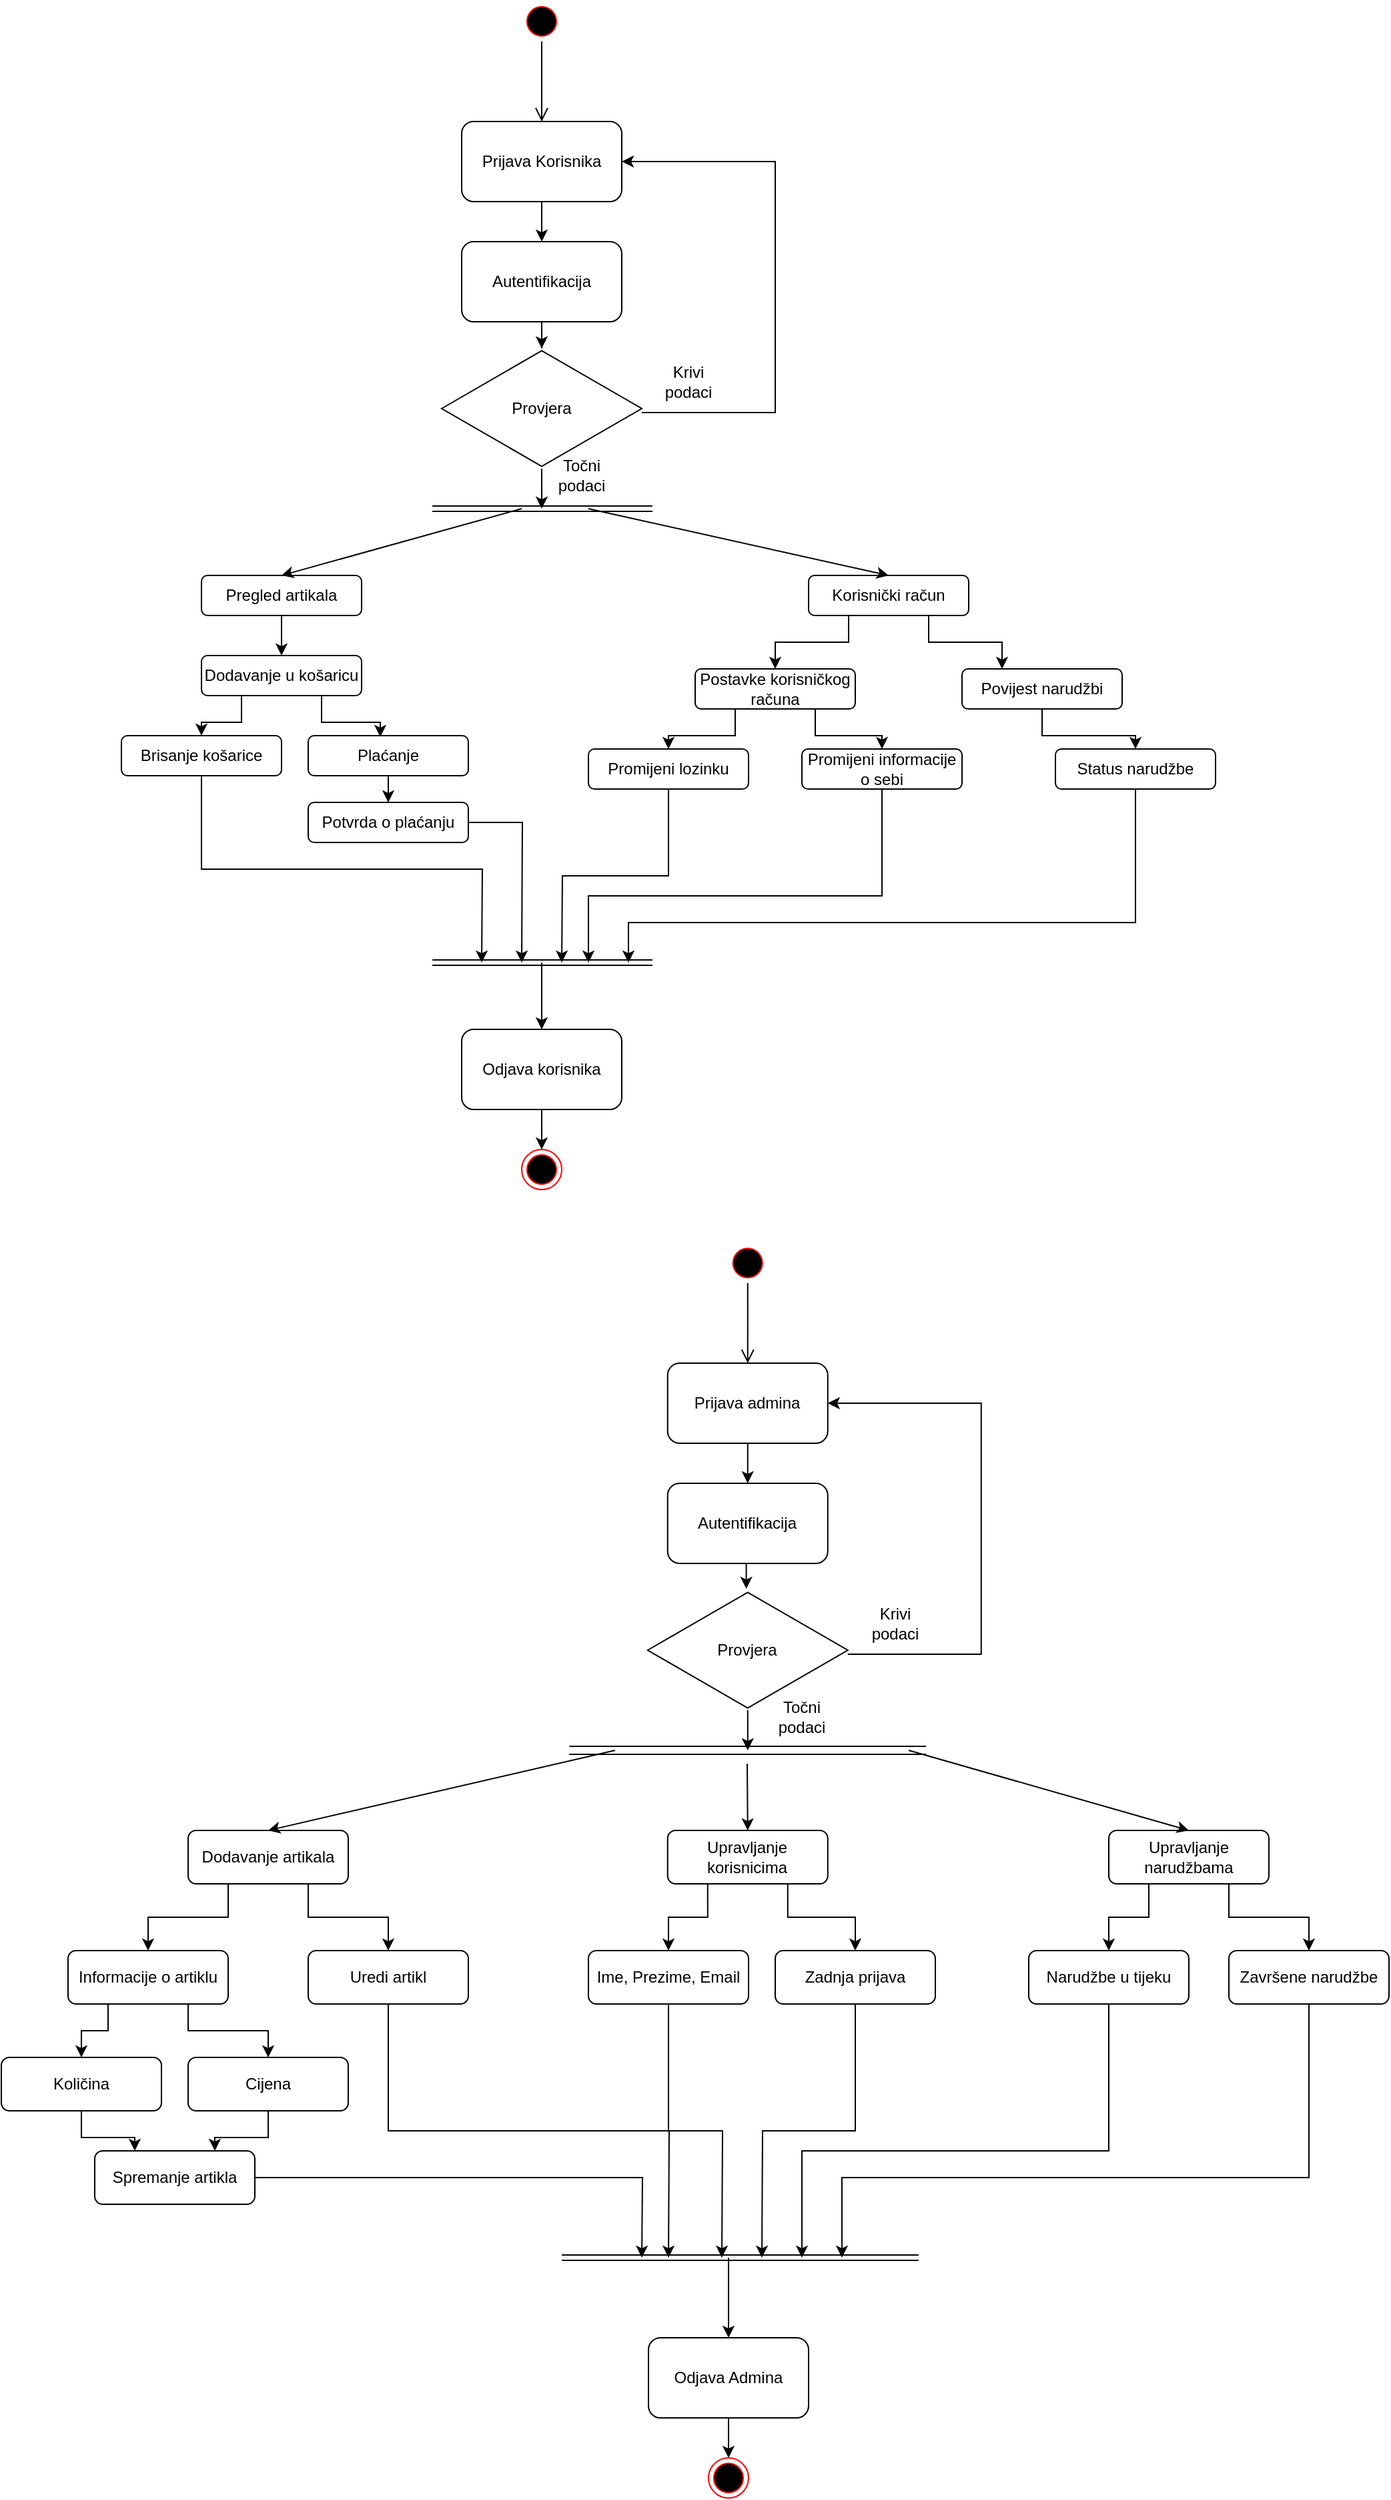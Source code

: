 <mxfile version="16.1.2" type="device"><diagram id="oGXKtCSlVpldQuZwX9SO" name="Page-1"><mxGraphModel dx="1422" dy="762" grid="1" gridSize="10" guides="1" tooltips="1" connect="1" arrows="1" fold="1" page="1" pageScale="1" pageWidth="850" pageHeight="1100" math="0" shadow="0"><root><mxCell id="0"/><mxCell id="1" parent="0"/><mxCell id="KqaZGTaEqpyRRrYp0W_E-1" value="" style="ellipse;html=1;shape=startState;fillColor=#000000;strokeColor=#ff0000;" vertex="1" parent="1"><mxGeometry x="410" y="90" width="30" height="30" as="geometry"/></mxCell><mxCell id="KqaZGTaEqpyRRrYp0W_E-2" value="" style="edgeStyle=orthogonalEdgeStyle;html=1;verticalAlign=bottom;endArrow=open;endSize=8;strokeColor=#030001;rounded=0;" edge="1" source="KqaZGTaEqpyRRrYp0W_E-1" parent="1"><mxGeometry relative="1" as="geometry"><mxPoint x="425" y="180" as="targetPoint"/></mxGeometry></mxCell><mxCell id="KqaZGTaEqpyRRrYp0W_E-86" style="edgeStyle=orthogonalEdgeStyle;rounded=0;orthogonalLoop=1;jettySize=auto;html=1;exitX=0.5;exitY=1;exitDx=0;exitDy=0;entryX=0.5;entryY=0;entryDx=0;entryDy=0;strokeColor=#030001;" edge="1" parent="1" source="KqaZGTaEqpyRRrYp0W_E-4" target="KqaZGTaEqpyRRrYp0W_E-5"><mxGeometry relative="1" as="geometry"/></mxCell><mxCell id="KqaZGTaEqpyRRrYp0W_E-4" value="Prijava Korisnika" style="rounded=1;whiteSpace=wrap;html=1;" vertex="1" parent="1"><mxGeometry x="365" y="180" width="120" height="60" as="geometry"/></mxCell><mxCell id="KqaZGTaEqpyRRrYp0W_E-87" style="edgeStyle=orthogonalEdgeStyle;rounded=0;orthogonalLoop=1;jettySize=auto;html=1;exitX=0.5;exitY=1;exitDx=0;exitDy=0;strokeColor=#030001;" edge="1" parent="1" source="KqaZGTaEqpyRRrYp0W_E-5" target="KqaZGTaEqpyRRrYp0W_E-6"><mxGeometry relative="1" as="geometry"/></mxCell><mxCell id="KqaZGTaEqpyRRrYp0W_E-5" value="Autentifikacija" style="rounded=1;whiteSpace=wrap;html=1;" vertex="1" parent="1"><mxGeometry x="365" y="270" width="120" height="60" as="geometry"/></mxCell><mxCell id="KqaZGTaEqpyRRrYp0W_E-85" style="edgeStyle=orthogonalEdgeStyle;rounded=0;orthogonalLoop=1;jettySize=auto;html=1;strokeColor=#030001;" edge="1" parent="1" source="KqaZGTaEqpyRRrYp0W_E-6"><mxGeometry relative="1" as="geometry"><mxPoint x="425" y="470" as="targetPoint"/></mxGeometry></mxCell><mxCell id="KqaZGTaEqpyRRrYp0W_E-6" value="Provjera" style="html=1;whiteSpace=wrap;aspect=fixed;shape=isoRectangle;" vertex="1" parent="1"><mxGeometry x="350" y="350" width="150" height="90" as="geometry"/></mxCell><mxCell id="KqaZGTaEqpyRRrYp0W_E-7" value="" style="endArrow=classic;html=1;rounded=0;strokeColor=#030001;exitX=1;exitY=0.533;exitDx=0;exitDy=0;exitPerimeter=0;entryX=1;entryY=0.5;entryDx=0;entryDy=0;" edge="1" parent="1" source="KqaZGTaEqpyRRrYp0W_E-6" target="KqaZGTaEqpyRRrYp0W_E-4"><mxGeometry width="50" height="50" relative="1" as="geometry"><mxPoint x="530" y="390" as="sourcePoint"/><mxPoint x="580" y="340" as="targetPoint"/><Array as="points"><mxPoint x="600" y="398"/><mxPoint x="600" y="210"/></Array></mxGeometry></mxCell><mxCell id="KqaZGTaEqpyRRrYp0W_E-8" value="" style="shape=link;html=1;rounded=0;strokeColor=#030001;" edge="1" parent="1"><mxGeometry width="100" relative="1" as="geometry"><mxPoint x="343" y="470" as="sourcePoint"/><mxPoint x="508" y="470" as="targetPoint"/></mxGeometry></mxCell><mxCell id="KqaZGTaEqpyRRrYp0W_E-23" style="edgeStyle=orthogonalEdgeStyle;rounded=0;orthogonalLoop=1;jettySize=auto;html=1;exitX=0.5;exitY=1;exitDx=0;exitDy=0;entryX=0.5;entryY=0;entryDx=0;entryDy=0;strokeColor=#030001;" edge="1" parent="1" source="KqaZGTaEqpyRRrYp0W_E-9" target="KqaZGTaEqpyRRrYp0W_E-10"><mxGeometry relative="1" as="geometry"/></mxCell><mxCell id="KqaZGTaEqpyRRrYp0W_E-9" value="Pregled artikala" style="rounded=1;whiteSpace=wrap;html=1;" vertex="1" parent="1"><mxGeometry x="170" y="520" width="120" height="30" as="geometry"/></mxCell><mxCell id="KqaZGTaEqpyRRrYp0W_E-24" style="edgeStyle=orthogonalEdgeStyle;rounded=0;orthogonalLoop=1;jettySize=auto;html=1;strokeColor=#030001;exitX=0.25;exitY=1;exitDx=0;exitDy=0;" edge="1" parent="1" source="KqaZGTaEqpyRRrYp0W_E-10" target="KqaZGTaEqpyRRrYp0W_E-11"><mxGeometry relative="1" as="geometry"/></mxCell><mxCell id="KqaZGTaEqpyRRrYp0W_E-25" style="edgeStyle=orthogonalEdgeStyle;rounded=0;orthogonalLoop=1;jettySize=auto;html=1;exitX=0.75;exitY=1;exitDx=0;exitDy=0;entryX=0.45;entryY=0.033;entryDx=0;entryDy=0;entryPerimeter=0;strokeColor=#030001;" edge="1" parent="1" source="KqaZGTaEqpyRRrYp0W_E-10" target="KqaZGTaEqpyRRrYp0W_E-20"><mxGeometry relative="1" as="geometry"/></mxCell><mxCell id="KqaZGTaEqpyRRrYp0W_E-10" value="Dodavanje u košaricu" style="rounded=1;whiteSpace=wrap;html=1;" vertex="1" parent="1"><mxGeometry x="170" y="580" width="120" height="30" as="geometry"/></mxCell><mxCell id="KqaZGTaEqpyRRrYp0W_E-35" style="edgeStyle=orthogonalEdgeStyle;rounded=0;orthogonalLoop=1;jettySize=auto;html=1;exitX=0.5;exitY=1;exitDx=0;exitDy=0;strokeColor=#030001;" edge="1" parent="1" source="KqaZGTaEqpyRRrYp0W_E-11"><mxGeometry relative="1" as="geometry"><mxPoint x="380" y="810" as="targetPoint"/></mxGeometry></mxCell><mxCell id="KqaZGTaEqpyRRrYp0W_E-11" value="Brisanje košarice" style="rounded=1;whiteSpace=wrap;html=1;" vertex="1" parent="1"><mxGeometry x="110" y="640" width="120" height="30" as="geometry"/></mxCell><mxCell id="KqaZGTaEqpyRRrYp0W_E-38" style="edgeStyle=orthogonalEdgeStyle;rounded=0;orthogonalLoop=1;jettySize=auto;html=1;exitX=0.5;exitY=1;exitDx=0;exitDy=0;strokeColor=#030001;" edge="1" parent="1" source="KqaZGTaEqpyRRrYp0W_E-12"><mxGeometry relative="1" as="geometry"><mxPoint x="440" y="810" as="targetPoint"/></mxGeometry></mxCell><mxCell id="KqaZGTaEqpyRRrYp0W_E-12" value="Promijeni lozinku" style="rounded=1;whiteSpace=wrap;html=1;" vertex="1" parent="1"><mxGeometry x="460" y="650" width="120" height="30" as="geometry"/></mxCell><mxCell id="KqaZGTaEqpyRRrYp0W_E-39" style="edgeStyle=orthogonalEdgeStyle;rounded=0;orthogonalLoop=1;jettySize=auto;html=1;exitX=0.5;exitY=1;exitDx=0;exitDy=0;strokeColor=#030001;" edge="1" parent="1" source="KqaZGTaEqpyRRrYp0W_E-13"><mxGeometry relative="1" as="geometry"><mxPoint x="460" y="810" as="targetPoint"/><Array as="points"><mxPoint x="680" y="760"/><mxPoint x="460" y="760"/></Array></mxGeometry></mxCell><mxCell id="KqaZGTaEqpyRRrYp0W_E-13" value="Promijeni informacije o sebi" style="rounded=1;whiteSpace=wrap;html=1;" vertex="1" parent="1"><mxGeometry x="620" y="650" width="120" height="30" as="geometry"/></mxCell><mxCell id="KqaZGTaEqpyRRrYp0W_E-40" style="edgeStyle=orthogonalEdgeStyle;rounded=0;orthogonalLoop=1;jettySize=auto;html=1;exitX=0.5;exitY=1;exitDx=0;exitDy=0;strokeColor=#030001;" edge="1" parent="1" source="KqaZGTaEqpyRRrYp0W_E-14"><mxGeometry relative="1" as="geometry"><mxPoint x="490" y="810" as="targetPoint"/><Array as="points"><mxPoint x="870" y="780"/><mxPoint x="490" y="780"/></Array></mxGeometry></mxCell><mxCell id="KqaZGTaEqpyRRrYp0W_E-14" value="Status narudžbe" style="rounded=1;whiteSpace=wrap;html=1;" vertex="1" parent="1"><mxGeometry x="810" y="650" width="120" height="30" as="geometry"/></mxCell><mxCell id="KqaZGTaEqpyRRrYp0W_E-29" style="edgeStyle=orthogonalEdgeStyle;rounded=0;orthogonalLoop=1;jettySize=auto;html=1;exitX=0.25;exitY=1;exitDx=0;exitDy=0;entryX=0.5;entryY=0;entryDx=0;entryDy=0;strokeColor=#030001;" edge="1" parent="1" source="KqaZGTaEqpyRRrYp0W_E-15" target="KqaZGTaEqpyRRrYp0W_E-19"><mxGeometry relative="1" as="geometry"/></mxCell><mxCell id="KqaZGTaEqpyRRrYp0W_E-30" style="edgeStyle=orthogonalEdgeStyle;rounded=0;orthogonalLoop=1;jettySize=auto;html=1;exitX=0.75;exitY=1;exitDx=0;exitDy=0;entryX=0.25;entryY=0;entryDx=0;entryDy=0;strokeColor=#030001;" edge="1" parent="1" source="KqaZGTaEqpyRRrYp0W_E-15" target="KqaZGTaEqpyRRrYp0W_E-18"><mxGeometry relative="1" as="geometry"/></mxCell><mxCell id="KqaZGTaEqpyRRrYp0W_E-15" value="Korisnički račun" style="rounded=1;whiteSpace=wrap;html=1;" vertex="1" parent="1"><mxGeometry x="625" y="520" width="120" height="30" as="geometry"/></mxCell><mxCell id="KqaZGTaEqpyRRrYp0W_E-33" style="edgeStyle=orthogonalEdgeStyle;rounded=0;orthogonalLoop=1;jettySize=auto;html=1;exitX=0.5;exitY=1;exitDx=0;exitDy=0;entryX=0.5;entryY=0;entryDx=0;entryDy=0;strokeColor=#030001;" edge="1" parent="1" source="KqaZGTaEqpyRRrYp0W_E-18" target="KqaZGTaEqpyRRrYp0W_E-14"><mxGeometry relative="1" as="geometry"/></mxCell><mxCell id="KqaZGTaEqpyRRrYp0W_E-18" value="Povijest narudžbi" style="rounded=1;whiteSpace=wrap;html=1;" vertex="1" parent="1"><mxGeometry x="740" y="590" width="120" height="30" as="geometry"/></mxCell><mxCell id="KqaZGTaEqpyRRrYp0W_E-31" style="edgeStyle=orthogonalEdgeStyle;rounded=0;orthogonalLoop=1;jettySize=auto;html=1;exitX=0.25;exitY=1;exitDx=0;exitDy=0;entryX=0.5;entryY=0;entryDx=0;entryDy=0;strokeColor=#030001;" edge="1" parent="1" source="KqaZGTaEqpyRRrYp0W_E-19" target="KqaZGTaEqpyRRrYp0W_E-12"><mxGeometry relative="1" as="geometry"/></mxCell><mxCell id="KqaZGTaEqpyRRrYp0W_E-32" style="edgeStyle=orthogonalEdgeStyle;rounded=0;orthogonalLoop=1;jettySize=auto;html=1;exitX=0.75;exitY=1;exitDx=0;exitDy=0;entryX=0.5;entryY=0;entryDx=0;entryDy=0;strokeColor=#030001;" edge="1" parent="1" source="KqaZGTaEqpyRRrYp0W_E-19" target="KqaZGTaEqpyRRrYp0W_E-13"><mxGeometry relative="1" as="geometry"/></mxCell><mxCell id="KqaZGTaEqpyRRrYp0W_E-19" value="Postavke korisničkog računa" style="rounded=1;whiteSpace=wrap;html=1;" vertex="1" parent="1"><mxGeometry x="540" y="590" width="120" height="30" as="geometry"/></mxCell><mxCell id="KqaZGTaEqpyRRrYp0W_E-26" style="edgeStyle=orthogonalEdgeStyle;rounded=0;orthogonalLoop=1;jettySize=auto;html=1;exitX=0.5;exitY=1;exitDx=0;exitDy=0;strokeColor=#030001;" edge="1" parent="1" source="KqaZGTaEqpyRRrYp0W_E-20" target="KqaZGTaEqpyRRrYp0W_E-21"><mxGeometry relative="1" as="geometry"/></mxCell><mxCell id="KqaZGTaEqpyRRrYp0W_E-20" value="Plaćanje" style="rounded=1;whiteSpace=wrap;html=1;" vertex="1" parent="1"><mxGeometry x="250" y="640" width="120" height="30" as="geometry"/></mxCell><mxCell id="KqaZGTaEqpyRRrYp0W_E-37" style="edgeStyle=orthogonalEdgeStyle;rounded=0;orthogonalLoop=1;jettySize=auto;html=1;exitX=1;exitY=0.5;exitDx=0;exitDy=0;strokeColor=#030001;" edge="1" parent="1" source="KqaZGTaEqpyRRrYp0W_E-21"><mxGeometry relative="1" as="geometry"><mxPoint x="410" y="810" as="targetPoint"/></mxGeometry></mxCell><mxCell id="KqaZGTaEqpyRRrYp0W_E-21" value="Potvrda o plaćanju" style="rounded=1;whiteSpace=wrap;html=1;" vertex="1" parent="1"><mxGeometry x="250" y="690" width="120" height="30" as="geometry"/></mxCell><mxCell id="KqaZGTaEqpyRRrYp0W_E-27" value="" style="endArrow=classic;html=1;rounded=0;strokeColor=#030001;entryX=0.5;entryY=0;entryDx=0;entryDy=0;" edge="1" parent="1" target="KqaZGTaEqpyRRrYp0W_E-9"><mxGeometry width="50" height="50" relative="1" as="geometry"><mxPoint x="410" y="470" as="sourcePoint"/><mxPoint x="450" y="600" as="targetPoint"/></mxGeometry></mxCell><mxCell id="KqaZGTaEqpyRRrYp0W_E-28" value="" style="endArrow=classic;html=1;rounded=0;strokeColor=#030001;entryX=0.5;entryY=0;entryDx=0;entryDy=0;" edge="1" parent="1" target="KqaZGTaEqpyRRrYp0W_E-15"><mxGeometry width="50" height="50" relative="1" as="geometry"><mxPoint x="460" y="470" as="sourcePoint"/><mxPoint x="240" y="530" as="targetPoint"/></mxGeometry></mxCell><mxCell id="KqaZGTaEqpyRRrYp0W_E-34" value="" style="shape=link;html=1;rounded=0;strokeColor=#030001;" edge="1" parent="1"><mxGeometry width="100" relative="1" as="geometry"><mxPoint x="343" y="810" as="sourcePoint"/><mxPoint x="508" y="810" as="targetPoint"/></mxGeometry></mxCell><mxCell id="KqaZGTaEqpyRRrYp0W_E-44" style="edgeStyle=orthogonalEdgeStyle;rounded=0;orthogonalLoop=1;jettySize=auto;html=1;exitX=0.5;exitY=1;exitDx=0;exitDy=0;entryX=0.5;entryY=0;entryDx=0;entryDy=0;strokeColor=#030001;" edge="1" parent="1" source="KqaZGTaEqpyRRrYp0W_E-41" target="KqaZGTaEqpyRRrYp0W_E-43"><mxGeometry relative="1" as="geometry"/></mxCell><mxCell id="KqaZGTaEqpyRRrYp0W_E-41" value="Odjava korisnika" style="rounded=1;whiteSpace=wrap;html=1;" vertex="1" parent="1"><mxGeometry x="365" y="860" width="120" height="60" as="geometry"/></mxCell><mxCell id="KqaZGTaEqpyRRrYp0W_E-42" value="" style="endArrow=classic;html=1;rounded=0;strokeColor=#030001;entryX=0.5;entryY=0;entryDx=0;entryDy=0;" edge="1" parent="1" target="KqaZGTaEqpyRRrYp0W_E-41"><mxGeometry width="50" height="50" relative="1" as="geometry"><mxPoint x="425" y="810" as="sourcePoint"/><mxPoint x="450" y="880" as="targetPoint"/></mxGeometry></mxCell><mxCell id="KqaZGTaEqpyRRrYp0W_E-43" value="" style="ellipse;html=1;shape=endState;fillColor=#000000;strokeColor=#ff0000;" vertex="1" parent="1"><mxGeometry x="410" y="950" width="30" height="30" as="geometry"/></mxCell><mxCell id="KqaZGTaEqpyRRrYp0W_E-45" value="" style="ellipse;html=1;shape=startState;fillColor=#000000;strokeColor=#ff0000;" vertex="1" parent="1"><mxGeometry x="564.38" y="1020" width="30" height="30" as="geometry"/></mxCell><mxCell id="KqaZGTaEqpyRRrYp0W_E-46" value="" style="edgeStyle=orthogonalEdgeStyle;html=1;verticalAlign=bottom;endArrow=open;endSize=8;strokeColor=#030001;rounded=0;" edge="1" parent="1" source="KqaZGTaEqpyRRrYp0W_E-45"><mxGeometry relative="1" as="geometry"><mxPoint x="579.38" y="1110" as="targetPoint"/></mxGeometry></mxCell><mxCell id="KqaZGTaEqpyRRrYp0W_E-83" style="edgeStyle=orthogonalEdgeStyle;rounded=0;orthogonalLoop=1;jettySize=auto;html=1;exitX=0.5;exitY=1;exitDx=0;exitDy=0;entryX=0.5;entryY=0;entryDx=0;entryDy=0;strokeColor=#030001;" edge="1" parent="1" source="KqaZGTaEqpyRRrYp0W_E-47" target="KqaZGTaEqpyRRrYp0W_E-48"><mxGeometry relative="1" as="geometry"/></mxCell><mxCell id="KqaZGTaEqpyRRrYp0W_E-47" value="Prijava admina" style="rounded=1;whiteSpace=wrap;html=1;" vertex="1" parent="1"><mxGeometry x="519.38" y="1110" width="120" height="60" as="geometry"/></mxCell><mxCell id="KqaZGTaEqpyRRrYp0W_E-84" style="edgeStyle=orthogonalEdgeStyle;rounded=0;orthogonalLoop=1;jettySize=auto;html=1;exitX=0.5;exitY=1;exitDx=0;exitDy=0;entryX=0.493;entryY=-0.011;entryDx=0;entryDy=0;entryPerimeter=0;strokeColor=#030001;" edge="1" parent="1" source="KqaZGTaEqpyRRrYp0W_E-48" target="KqaZGTaEqpyRRrYp0W_E-49"><mxGeometry relative="1" as="geometry"/></mxCell><mxCell id="KqaZGTaEqpyRRrYp0W_E-48" value="Autentifikacija" style="rounded=1;whiteSpace=wrap;html=1;" vertex="1" parent="1"><mxGeometry x="519.38" y="1200" width="120" height="60" as="geometry"/></mxCell><mxCell id="KqaZGTaEqpyRRrYp0W_E-88" style="edgeStyle=orthogonalEdgeStyle;rounded=0;orthogonalLoop=1;jettySize=auto;html=1;strokeColor=#030001;" edge="1" parent="1" source="KqaZGTaEqpyRRrYp0W_E-49"><mxGeometry relative="1" as="geometry"><mxPoint x="579.38" y="1400" as="targetPoint"/></mxGeometry></mxCell><mxCell id="KqaZGTaEqpyRRrYp0W_E-49" value="Provjera" style="html=1;whiteSpace=wrap;aspect=fixed;shape=isoRectangle;" vertex="1" parent="1"><mxGeometry x="504.38" y="1280" width="150" height="90" as="geometry"/></mxCell><mxCell id="KqaZGTaEqpyRRrYp0W_E-50" value="" style="endArrow=classic;html=1;rounded=0;strokeColor=#030001;exitX=1;exitY=0.533;exitDx=0;exitDy=0;exitPerimeter=0;entryX=1;entryY=0.5;entryDx=0;entryDy=0;" edge="1" parent="1" source="KqaZGTaEqpyRRrYp0W_E-49" target="KqaZGTaEqpyRRrYp0W_E-47"><mxGeometry width="50" height="50" relative="1" as="geometry"><mxPoint x="684.38" y="1320" as="sourcePoint"/><mxPoint x="734.38" y="1270" as="targetPoint"/><Array as="points"><mxPoint x="754.38" y="1328"/><mxPoint x="754.38" y="1140"/></Array></mxGeometry></mxCell><mxCell id="KqaZGTaEqpyRRrYp0W_E-51" value="" style="shape=link;html=1;rounded=0;strokeColor=#030001;width=-6;" edge="1" parent="1"><mxGeometry width="100" relative="1" as="geometry"><mxPoint x="445.63" y="1400" as="sourcePoint"/><mxPoint x="713.13" y="1400" as="targetPoint"/></mxGeometry></mxCell><mxCell id="KqaZGTaEqpyRRrYp0W_E-107" style="edgeStyle=orthogonalEdgeStyle;rounded=0;orthogonalLoop=1;jettySize=auto;html=1;exitX=0.25;exitY=1;exitDx=0;exitDy=0;entryX=0.5;entryY=0;entryDx=0;entryDy=0;strokeColor=#030001;" edge="1" parent="1" source="KqaZGTaEqpyRRrYp0W_E-89" target="KqaZGTaEqpyRRrYp0W_E-100"><mxGeometry relative="1" as="geometry"/></mxCell><mxCell id="KqaZGTaEqpyRRrYp0W_E-108" style="edgeStyle=orthogonalEdgeStyle;rounded=0;orthogonalLoop=1;jettySize=auto;html=1;exitX=0.75;exitY=1;exitDx=0;exitDy=0;entryX=0.5;entryY=0;entryDx=0;entryDy=0;strokeColor=#030001;" edge="1" parent="1" source="KqaZGTaEqpyRRrYp0W_E-89" target="KqaZGTaEqpyRRrYp0W_E-92"><mxGeometry relative="1" as="geometry"/></mxCell><mxCell id="KqaZGTaEqpyRRrYp0W_E-89" value="Dodavanje artikala" style="rounded=1;whiteSpace=wrap;html=1;" vertex="1" parent="1"><mxGeometry x="160" y="1460" width="120" height="40" as="geometry"/></mxCell><mxCell id="KqaZGTaEqpyRRrYp0W_E-125" style="edgeStyle=orthogonalEdgeStyle;rounded=0;orthogonalLoop=1;jettySize=auto;html=1;exitX=0.25;exitY=1;exitDx=0;exitDy=0;entryX=0.5;entryY=0;entryDx=0;entryDy=0;strokeColor=#030001;" edge="1" parent="1" source="KqaZGTaEqpyRRrYp0W_E-90" target="KqaZGTaEqpyRRrYp0W_E-104"><mxGeometry relative="1" as="geometry"/></mxCell><mxCell id="KqaZGTaEqpyRRrYp0W_E-126" style="edgeStyle=orthogonalEdgeStyle;rounded=0;orthogonalLoop=1;jettySize=auto;html=1;exitX=0.75;exitY=1;exitDx=0;exitDy=0;entryX=0.5;entryY=0;entryDx=0;entryDy=0;strokeColor=#030001;" edge="1" parent="1" source="KqaZGTaEqpyRRrYp0W_E-90" target="KqaZGTaEqpyRRrYp0W_E-105"><mxGeometry relative="1" as="geometry"/></mxCell><mxCell id="KqaZGTaEqpyRRrYp0W_E-90" value="Upravljanje narudžbama" style="rounded=1;whiteSpace=wrap;html=1;" vertex="1" parent="1"><mxGeometry x="850" y="1460" width="120" height="40" as="geometry"/></mxCell><mxCell id="KqaZGTaEqpyRRrYp0W_E-123" style="edgeStyle=orthogonalEdgeStyle;rounded=0;orthogonalLoop=1;jettySize=auto;html=1;exitX=0.25;exitY=1;exitDx=0;exitDy=0;entryX=0.5;entryY=0;entryDx=0;entryDy=0;strokeColor=#030001;" edge="1" parent="1" source="KqaZGTaEqpyRRrYp0W_E-91" target="KqaZGTaEqpyRRrYp0W_E-96"><mxGeometry relative="1" as="geometry"/></mxCell><mxCell id="KqaZGTaEqpyRRrYp0W_E-124" style="edgeStyle=orthogonalEdgeStyle;rounded=0;orthogonalLoop=1;jettySize=auto;html=1;exitX=0.75;exitY=1;exitDx=0;exitDy=0;strokeColor=#030001;" edge="1" parent="1" source="KqaZGTaEqpyRRrYp0W_E-91" target="KqaZGTaEqpyRRrYp0W_E-103"><mxGeometry relative="1" as="geometry"/></mxCell><mxCell id="KqaZGTaEqpyRRrYp0W_E-91" value="Upravljanje korisnicima" style="rounded=1;whiteSpace=wrap;html=1;" vertex="1" parent="1"><mxGeometry x="519.38" y="1460" width="120" height="40" as="geometry"/></mxCell><mxCell id="KqaZGTaEqpyRRrYp0W_E-111" style="edgeStyle=orthogonalEdgeStyle;rounded=0;orthogonalLoop=1;jettySize=auto;html=1;exitX=0.5;exitY=1;exitDx=0;exitDy=0;strokeColor=#030001;" edge="1" parent="1" source="KqaZGTaEqpyRRrYp0W_E-92"><mxGeometry relative="1" as="geometry"><mxPoint x="520" y="1780" as="targetPoint"/></mxGeometry></mxCell><mxCell id="KqaZGTaEqpyRRrYp0W_E-92" value="Uredi artikl" style="rounded=1;whiteSpace=wrap;html=1;" vertex="1" parent="1"><mxGeometry x="250" y="1550" width="120" height="40" as="geometry"/></mxCell><mxCell id="KqaZGTaEqpyRRrYp0W_E-119" style="edgeStyle=orthogonalEdgeStyle;rounded=0;orthogonalLoop=1;jettySize=auto;html=1;exitX=0.5;exitY=1;exitDx=0;exitDy=0;strokeColor=#030001;" edge="1" parent="1" source="KqaZGTaEqpyRRrYp0W_E-96"><mxGeometry relative="1" as="geometry"><mxPoint x="560" y="1780" as="targetPoint"/></mxGeometry></mxCell><mxCell id="KqaZGTaEqpyRRrYp0W_E-96" value="Ime, Prezime, Email" style="rounded=1;whiteSpace=wrap;html=1;" vertex="1" parent="1"><mxGeometry x="460" y="1550" width="120" height="40" as="geometry"/></mxCell><mxCell id="KqaZGTaEqpyRRrYp0W_E-109" style="edgeStyle=orthogonalEdgeStyle;rounded=0;orthogonalLoop=1;jettySize=auto;html=1;exitX=0.25;exitY=1;exitDx=0;exitDy=0;entryX=0.5;entryY=0;entryDx=0;entryDy=0;strokeColor=#030001;" edge="1" parent="1" source="KqaZGTaEqpyRRrYp0W_E-100" target="KqaZGTaEqpyRRrYp0W_E-101"><mxGeometry relative="1" as="geometry"/></mxCell><mxCell id="KqaZGTaEqpyRRrYp0W_E-110" style="edgeStyle=orthogonalEdgeStyle;rounded=0;orthogonalLoop=1;jettySize=auto;html=1;exitX=0.75;exitY=1;exitDx=0;exitDy=0;entryX=0.5;entryY=0;entryDx=0;entryDy=0;strokeColor=#030001;" edge="1" parent="1" source="KqaZGTaEqpyRRrYp0W_E-100" target="KqaZGTaEqpyRRrYp0W_E-102"><mxGeometry relative="1" as="geometry"/></mxCell><mxCell id="KqaZGTaEqpyRRrYp0W_E-100" value="Informacije o artiklu" style="rounded=1;whiteSpace=wrap;html=1;" vertex="1" parent="1"><mxGeometry x="70" y="1550" width="120" height="40" as="geometry"/></mxCell><mxCell id="KqaZGTaEqpyRRrYp0W_E-114" style="edgeStyle=orthogonalEdgeStyle;rounded=0;orthogonalLoop=1;jettySize=auto;html=1;exitX=0.5;exitY=1;exitDx=0;exitDy=0;entryX=0.25;entryY=0;entryDx=0;entryDy=0;strokeColor=#030001;" edge="1" parent="1" source="KqaZGTaEqpyRRrYp0W_E-101" target="KqaZGTaEqpyRRrYp0W_E-113"><mxGeometry relative="1" as="geometry"/></mxCell><mxCell id="KqaZGTaEqpyRRrYp0W_E-101" value="Količina" style="rounded=1;whiteSpace=wrap;html=1;" vertex="1" parent="1"><mxGeometry x="20" y="1630" width="120" height="40" as="geometry"/></mxCell><mxCell id="KqaZGTaEqpyRRrYp0W_E-115" style="edgeStyle=orthogonalEdgeStyle;rounded=0;orthogonalLoop=1;jettySize=auto;html=1;exitX=0.5;exitY=1;exitDx=0;exitDy=0;entryX=0.75;entryY=0;entryDx=0;entryDy=0;strokeColor=#030001;" edge="1" parent="1" source="KqaZGTaEqpyRRrYp0W_E-102" target="KqaZGTaEqpyRRrYp0W_E-113"><mxGeometry relative="1" as="geometry"/></mxCell><mxCell id="KqaZGTaEqpyRRrYp0W_E-102" value="Cijena" style="rounded=1;whiteSpace=wrap;html=1;" vertex="1" parent="1"><mxGeometry x="160" y="1630" width="120" height="40" as="geometry"/></mxCell><mxCell id="KqaZGTaEqpyRRrYp0W_E-120" style="edgeStyle=orthogonalEdgeStyle;rounded=0;orthogonalLoop=1;jettySize=auto;html=1;exitX=0.5;exitY=1;exitDx=0;exitDy=0;strokeColor=#030001;" edge="1" parent="1" source="KqaZGTaEqpyRRrYp0W_E-103"><mxGeometry relative="1" as="geometry"><mxPoint x="590" y="1780" as="targetPoint"/></mxGeometry></mxCell><mxCell id="KqaZGTaEqpyRRrYp0W_E-103" value="Zadnja prijava" style="rounded=1;whiteSpace=wrap;html=1;" vertex="1" parent="1"><mxGeometry x="600" y="1550" width="120" height="40" as="geometry"/></mxCell><mxCell id="KqaZGTaEqpyRRrYp0W_E-121" style="edgeStyle=orthogonalEdgeStyle;rounded=0;orthogonalLoop=1;jettySize=auto;html=1;exitX=0.5;exitY=1;exitDx=0;exitDy=0;strokeColor=#030001;" edge="1" parent="1" source="KqaZGTaEqpyRRrYp0W_E-104"><mxGeometry relative="1" as="geometry"><mxPoint x="620" y="1780" as="targetPoint"/><Array as="points"><mxPoint x="850" y="1700"/><mxPoint x="620" y="1700"/></Array></mxGeometry></mxCell><mxCell id="KqaZGTaEqpyRRrYp0W_E-104" value="Narudžbe u tijeku" style="rounded=1;whiteSpace=wrap;html=1;" vertex="1" parent="1"><mxGeometry x="790" y="1550" width="120" height="40" as="geometry"/></mxCell><mxCell id="KqaZGTaEqpyRRrYp0W_E-122" style="edgeStyle=orthogonalEdgeStyle;rounded=0;orthogonalLoop=1;jettySize=auto;html=1;exitX=0.5;exitY=1;exitDx=0;exitDy=0;strokeColor=#030001;" edge="1" parent="1" source="KqaZGTaEqpyRRrYp0W_E-105"><mxGeometry relative="1" as="geometry"><mxPoint x="650" y="1780" as="targetPoint"/><Array as="points"><mxPoint x="1000" y="1720"/><mxPoint x="650" y="1720"/></Array></mxGeometry></mxCell><mxCell id="KqaZGTaEqpyRRrYp0W_E-105" value="Završene narudžbe" style="rounded=1;whiteSpace=wrap;html=1;" vertex="1" parent="1"><mxGeometry x="940" y="1550" width="120" height="40" as="geometry"/></mxCell><mxCell id="KqaZGTaEqpyRRrYp0W_E-106" value="" style="shape=link;html=1;rounded=0;strokeColor=#030001;" edge="1" parent="1"><mxGeometry width="100" relative="1" as="geometry"><mxPoint x="440.0" y="1780" as="sourcePoint"/><mxPoint x="707.5" y="1780" as="targetPoint"/></mxGeometry></mxCell><mxCell id="KqaZGTaEqpyRRrYp0W_E-118" style="edgeStyle=orthogonalEdgeStyle;rounded=0;orthogonalLoop=1;jettySize=auto;html=1;exitX=1;exitY=0.5;exitDx=0;exitDy=0;strokeColor=#030001;" edge="1" parent="1" source="KqaZGTaEqpyRRrYp0W_E-113"><mxGeometry relative="1" as="geometry"><mxPoint x="500" y="1780" as="targetPoint"/></mxGeometry></mxCell><mxCell id="KqaZGTaEqpyRRrYp0W_E-113" value="Spremanje artikla" style="rounded=1;whiteSpace=wrap;html=1;" vertex="1" parent="1"><mxGeometry x="90" y="1700" width="120" height="40" as="geometry"/></mxCell><mxCell id="KqaZGTaEqpyRRrYp0W_E-127" value="" style="endArrow=classic;html=1;rounded=0;strokeColor=#030001;entryX=0.5;entryY=0;entryDx=0;entryDy=0;" edge="1" parent="1" target="KqaZGTaEqpyRRrYp0W_E-89"><mxGeometry width="50" height="50" relative="1" as="geometry"><mxPoint x="480" y="1400" as="sourcePoint"/><mxPoint x="450" y="1340" as="targetPoint"/></mxGeometry></mxCell><mxCell id="KqaZGTaEqpyRRrYp0W_E-128" value="" style="endArrow=classic;html=1;rounded=0;strokeColor=#030001;entryX=0.5;entryY=0;entryDx=0;entryDy=0;" edge="1" parent="1" target="KqaZGTaEqpyRRrYp0W_E-91"><mxGeometry width="50" height="50" relative="1" as="geometry"><mxPoint x="579" y="1410" as="sourcePoint"/><mxPoint x="450" y="1340" as="targetPoint"/></mxGeometry></mxCell><mxCell id="KqaZGTaEqpyRRrYp0W_E-129" value="" style="endArrow=classic;html=1;rounded=0;strokeColor=#030001;entryX=0.5;entryY=0;entryDx=0;entryDy=0;" edge="1" parent="1" target="KqaZGTaEqpyRRrYp0W_E-90"><mxGeometry width="50" height="50" relative="1" as="geometry"><mxPoint x="700" y="1400" as="sourcePoint"/><mxPoint x="440" y="1460" as="targetPoint"/></mxGeometry></mxCell><mxCell id="KqaZGTaEqpyRRrYp0W_E-132" style="edgeStyle=orthogonalEdgeStyle;rounded=0;orthogonalLoop=1;jettySize=auto;html=1;exitX=0.5;exitY=1;exitDx=0;exitDy=0;entryX=0.5;entryY=0;entryDx=0;entryDy=0;strokeColor=#030001;" edge="1" parent="1" source="KqaZGTaEqpyRRrYp0W_E-133" target="KqaZGTaEqpyRRrYp0W_E-134"><mxGeometry relative="1" as="geometry"/></mxCell><mxCell id="KqaZGTaEqpyRRrYp0W_E-133" value="Odjava Admina" style="rounded=1;whiteSpace=wrap;html=1;" vertex="1" parent="1"><mxGeometry x="505" y="1840" width="120" height="60" as="geometry"/></mxCell><mxCell id="KqaZGTaEqpyRRrYp0W_E-134" value="" style="ellipse;html=1;shape=endState;fillColor=#000000;strokeColor=#ff0000;" vertex="1" parent="1"><mxGeometry x="550" y="1930" width="30" height="30" as="geometry"/></mxCell><mxCell id="KqaZGTaEqpyRRrYp0W_E-135" value="" style="endArrow=classic;html=1;rounded=0;strokeColor=#030001;entryX=0.5;entryY=0;entryDx=0;entryDy=0;" edge="1" parent="1" target="KqaZGTaEqpyRRrYp0W_E-133"><mxGeometry width="50" height="50" relative="1" as="geometry"><mxPoint x="565" y="1780" as="sourcePoint"/><mxPoint x="450" y="1780" as="targetPoint"/></mxGeometry></mxCell><mxCell id="KqaZGTaEqpyRRrYp0W_E-136" value="Krivi podaci" style="text;html=1;strokeColor=none;fillColor=none;align=center;verticalAlign=middle;whiteSpace=wrap;rounded=0;" vertex="1" parent="1"><mxGeometry x="660" y="1290" width="60" height="30" as="geometry"/></mxCell><mxCell id="KqaZGTaEqpyRRrYp0W_E-137" value="Točni podaci" style="text;html=1;strokeColor=none;fillColor=none;align=center;verticalAlign=middle;whiteSpace=wrap;rounded=0;" vertex="1" parent="1"><mxGeometry x="590" y="1360" width="60" height="30" as="geometry"/></mxCell><mxCell id="KqaZGTaEqpyRRrYp0W_E-138" value="Krivi podaci" style="text;html=1;strokeColor=none;fillColor=none;align=center;verticalAlign=middle;whiteSpace=wrap;rounded=0;" vertex="1" parent="1"><mxGeometry x="505" y="360" width="60" height="30" as="geometry"/></mxCell><mxCell id="KqaZGTaEqpyRRrYp0W_E-139" value="Točni podaci" style="text;html=1;strokeColor=none;fillColor=none;align=center;verticalAlign=middle;whiteSpace=wrap;rounded=0;" vertex="1" parent="1"><mxGeometry x="425" y="430" width="60" height="30" as="geometry"/></mxCell></root></mxGraphModel></diagram></mxfile>